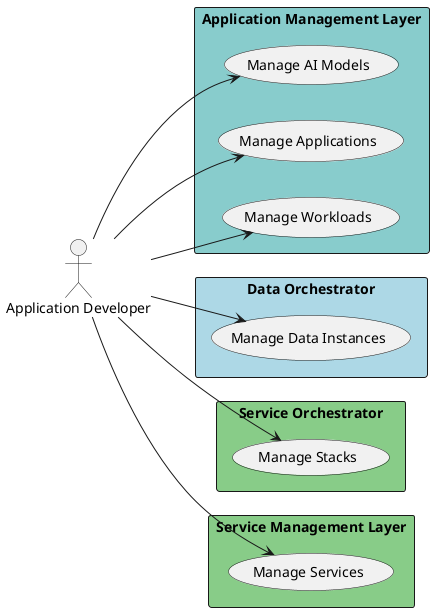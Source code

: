 @startuml

left to right direction


Actor "Application Developer" as ApplicationDeveloper


rectangle "Application Management Layer" as aml #88cccc {
        usecase "Manage AI Models" as ManageAIModels
    ApplicationDeveloper --> ManageAIModels
    usecase "Manage Applications" as ManageApplications
    ApplicationDeveloper --> ManageApplications
    usecase "Manage Workloads" as ManageWorkloads
    ApplicationDeveloper --> ManageWorkloads

}

rectangle "Data Orchestrator" as do #lightblue {
        usecase "Manage Data Instances" as ManageDataInstances
    ApplicationDeveloper --> ManageDataInstances

}

rectangle "Service Orchestrator" as so #88cc88 {
        usecase "Manage Stacks" as ManageStacks
    ApplicationDeveloper --> ManageStacks

}

rectangle "Service Management Layer" as sml #88cc88 {
        usecase "Manage Services" as ManageServices
    ApplicationDeveloper --> ManageServices

}


@enduml
